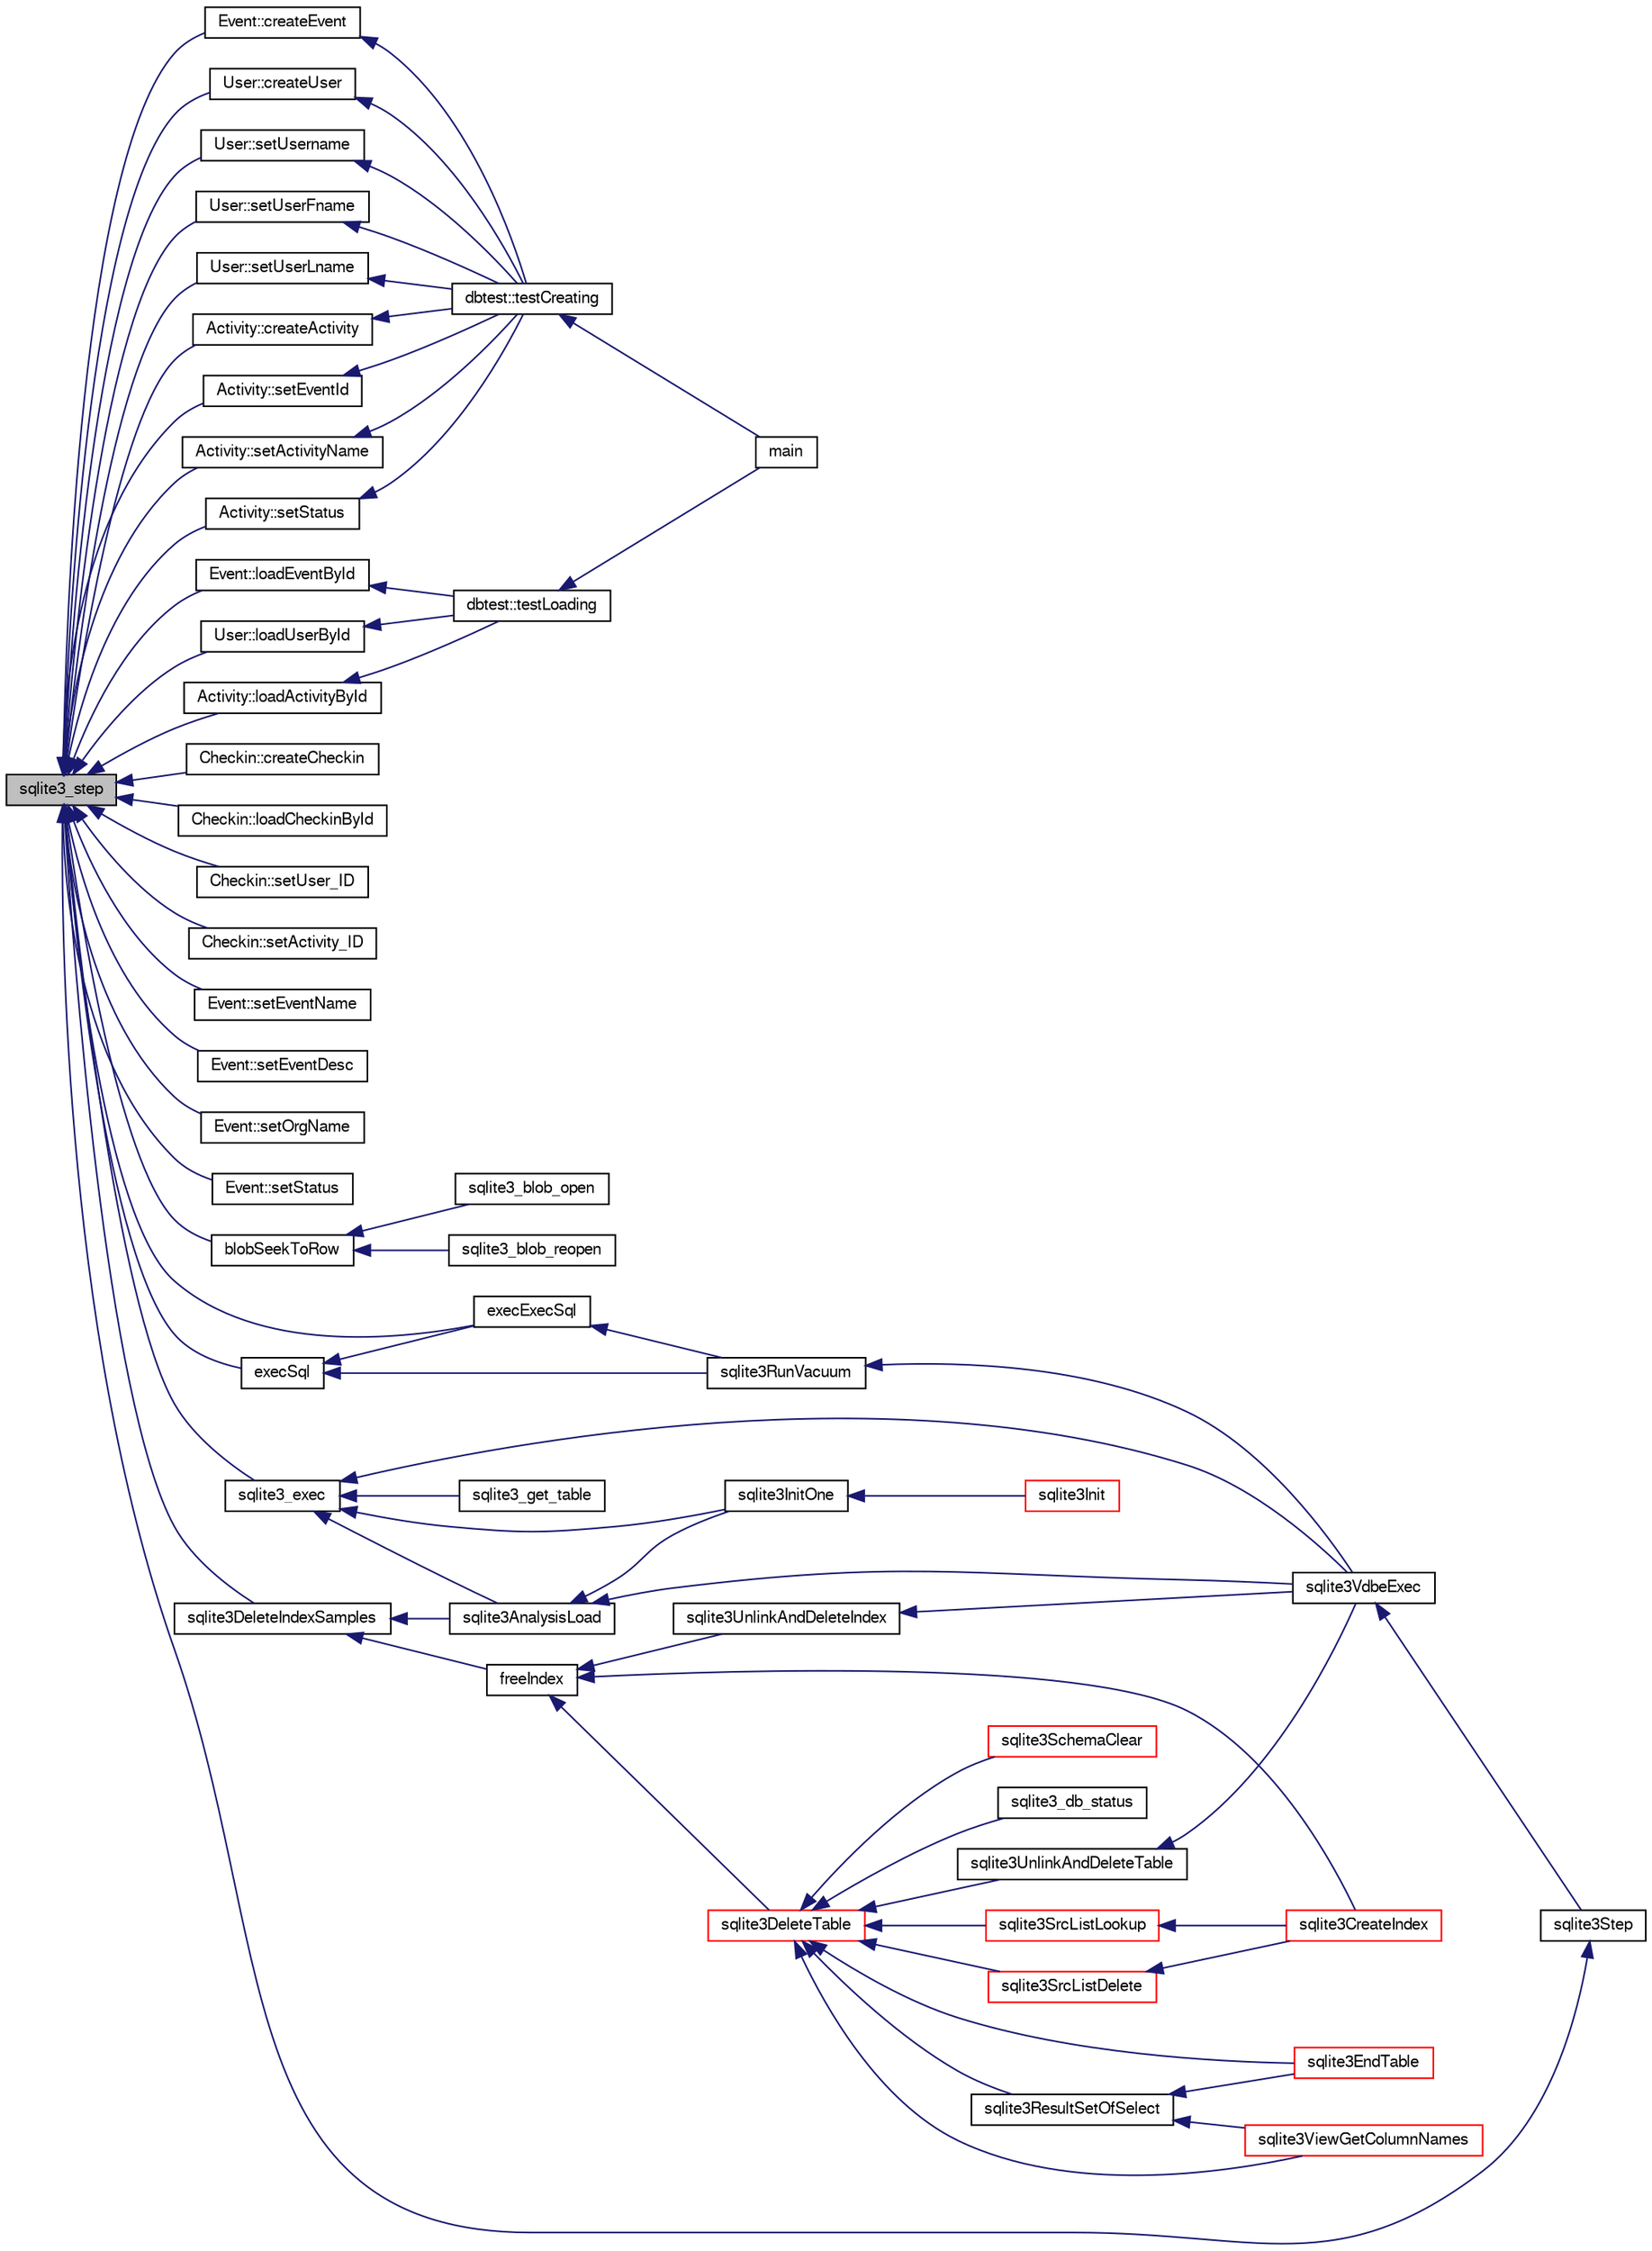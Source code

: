 digraph "sqlite3_step"
{
  edge [fontname="FreeSans",fontsize="10",labelfontname="FreeSans",labelfontsize="10"];
  node [fontname="FreeSans",fontsize="10",shape=record];
  rankdir="LR";
  Node83822 [label="sqlite3_step",height=0.2,width=0.4,color="black", fillcolor="grey75", style="filled", fontcolor="black"];
  Node83822 -> Node83823 [dir="back",color="midnightblue",fontsize="10",style="solid",fontname="FreeSans"];
  Node83823 [label="Activity::createActivity",height=0.2,width=0.4,color="black", fillcolor="white", style="filled",URL="$classActivity.html#a813cc5e52c14ab49b39014c134e3425b"];
  Node83823 -> Node83824 [dir="back",color="midnightblue",fontsize="10",style="solid",fontname="FreeSans"];
  Node83824 [label="dbtest::testCreating",height=0.2,width=0.4,color="black", fillcolor="white", style="filled",URL="$classdbtest.html#a8193e88a7df657069c8a6bd09c8243b7"];
  Node83824 -> Node83825 [dir="back",color="midnightblue",fontsize="10",style="solid",fontname="FreeSans"];
  Node83825 [label="main",height=0.2,width=0.4,color="black", fillcolor="white", style="filled",URL="$test_8cpp.html#ae66f6b31b5ad750f1fe042a706a4e3d4"];
  Node83822 -> Node83826 [dir="back",color="midnightblue",fontsize="10",style="solid",fontname="FreeSans"];
  Node83826 [label="Activity::loadActivityById",height=0.2,width=0.4,color="black", fillcolor="white", style="filled",URL="$classActivity.html#abe4ffb4f08a47212ebf9013259d9e7fd"];
  Node83826 -> Node83827 [dir="back",color="midnightblue",fontsize="10",style="solid",fontname="FreeSans"];
  Node83827 [label="dbtest::testLoading",height=0.2,width=0.4,color="black", fillcolor="white", style="filled",URL="$classdbtest.html#a6f98d82a2c8e2b9040848763504ddae1"];
  Node83827 -> Node83825 [dir="back",color="midnightblue",fontsize="10",style="solid",fontname="FreeSans"];
  Node83822 -> Node83828 [dir="back",color="midnightblue",fontsize="10",style="solid",fontname="FreeSans"];
  Node83828 [label="Activity::setEventId",height=0.2,width=0.4,color="black", fillcolor="white", style="filled",URL="$classActivity.html#adb1d0fd0d08f473e068f0a4086bfa9ca"];
  Node83828 -> Node83824 [dir="back",color="midnightblue",fontsize="10",style="solid",fontname="FreeSans"];
  Node83822 -> Node83829 [dir="back",color="midnightblue",fontsize="10",style="solid",fontname="FreeSans"];
  Node83829 [label="Activity::setActivityName",height=0.2,width=0.4,color="black", fillcolor="white", style="filled",URL="$classActivity.html#a62dc3737b33915a36086f9dd26d16a81"];
  Node83829 -> Node83824 [dir="back",color="midnightblue",fontsize="10",style="solid",fontname="FreeSans"];
  Node83822 -> Node83830 [dir="back",color="midnightblue",fontsize="10",style="solid",fontname="FreeSans"];
  Node83830 [label="Activity::setStatus",height=0.2,width=0.4,color="black", fillcolor="white", style="filled",URL="$classActivity.html#af618135a7738f4d2a7ee147a8ef912ea"];
  Node83830 -> Node83824 [dir="back",color="midnightblue",fontsize="10",style="solid",fontname="FreeSans"];
  Node83822 -> Node83831 [dir="back",color="midnightblue",fontsize="10",style="solid",fontname="FreeSans"];
  Node83831 [label="Checkin::createCheckin",height=0.2,width=0.4,color="black", fillcolor="white", style="filled",URL="$classCheckin.html#a4e40acdf7fff0e607f6de4f24f3a163c"];
  Node83822 -> Node83832 [dir="back",color="midnightblue",fontsize="10",style="solid",fontname="FreeSans"];
  Node83832 [label="Checkin::loadCheckinById",height=0.2,width=0.4,color="black", fillcolor="white", style="filled",URL="$classCheckin.html#a3461f70ea6c68475225f2a07f78a21e0"];
  Node83822 -> Node83833 [dir="back",color="midnightblue",fontsize="10",style="solid",fontname="FreeSans"];
  Node83833 [label="Checkin::setUser_ID",height=0.2,width=0.4,color="black", fillcolor="white", style="filled",URL="$classCheckin.html#a76ab640f4f912876dbebf183db5359c6"];
  Node83822 -> Node83834 [dir="back",color="midnightblue",fontsize="10",style="solid",fontname="FreeSans"];
  Node83834 [label="Checkin::setActivity_ID",height=0.2,width=0.4,color="black", fillcolor="white", style="filled",URL="$classCheckin.html#ab2ff3ec2604ec73a42af25874a00b232"];
  Node83822 -> Node83835 [dir="back",color="midnightblue",fontsize="10",style="solid",fontname="FreeSans"];
  Node83835 [label="Event::createEvent",height=0.2,width=0.4,color="black", fillcolor="white", style="filled",URL="$classEvent.html#a77adb9f4a46ffb32c2d931f0691f5903"];
  Node83835 -> Node83824 [dir="back",color="midnightblue",fontsize="10",style="solid",fontname="FreeSans"];
  Node83822 -> Node83836 [dir="back",color="midnightblue",fontsize="10",style="solid",fontname="FreeSans"];
  Node83836 [label="Event::loadEventById",height=0.2,width=0.4,color="black", fillcolor="white", style="filled",URL="$classEvent.html#afa66cea33f722dbeecb69cc98fdea055"];
  Node83836 -> Node83827 [dir="back",color="midnightblue",fontsize="10",style="solid",fontname="FreeSans"];
  Node83822 -> Node83837 [dir="back",color="midnightblue",fontsize="10",style="solid",fontname="FreeSans"];
  Node83837 [label="Event::setEventName",height=0.2,width=0.4,color="black", fillcolor="white", style="filled",URL="$classEvent.html#a10596b6ca077df05184e30d62b08729d"];
  Node83822 -> Node83838 [dir="back",color="midnightblue",fontsize="10",style="solid",fontname="FreeSans"];
  Node83838 [label="Event::setEventDesc",height=0.2,width=0.4,color="black", fillcolor="white", style="filled",URL="$classEvent.html#ae36b8377dcae792f1c5c4726024c981b"];
  Node83822 -> Node83839 [dir="back",color="midnightblue",fontsize="10",style="solid",fontname="FreeSans"];
  Node83839 [label="Event::setOrgName",height=0.2,width=0.4,color="black", fillcolor="white", style="filled",URL="$classEvent.html#a19aac0f776bd764563a54977656cf680"];
  Node83822 -> Node83840 [dir="back",color="midnightblue",fontsize="10",style="solid",fontname="FreeSans"];
  Node83840 [label="Event::setStatus",height=0.2,width=0.4,color="black", fillcolor="white", style="filled",URL="$classEvent.html#ab0a6b9285af0f4172eb841e2b80f8972"];
  Node83822 -> Node83841 [dir="back",color="midnightblue",fontsize="10",style="solid",fontname="FreeSans"];
  Node83841 [label="blobSeekToRow",height=0.2,width=0.4,color="black", fillcolor="white", style="filled",URL="$sqlite3_8c.html#afff57e13332b98c8a44a7cebe38962ab"];
  Node83841 -> Node83842 [dir="back",color="midnightblue",fontsize="10",style="solid",fontname="FreeSans"];
  Node83842 [label="sqlite3_blob_open",height=0.2,width=0.4,color="black", fillcolor="white", style="filled",URL="$sqlite3_8h.html#adb8ad839a5bdd62a43785132bc7dd518"];
  Node83841 -> Node83843 [dir="back",color="midnightblue",fontsize="10",style="solid",fontname="FreeSans"];
  Node83843 [label="sqlite3_blob_reopen",height=0.2,width=0.4,color="black", fillcolor="white", style="filled",URL="$sqlite3_8h.html#abc77c24fdc0150138490359a94360f7e"];
  Node83822 -> Node83844 [dir="back",color="midnightblue",fontsize="10",style="solid",fontname="FreeSans"];
  Node83844 [label="sqlite3DeleteIndexSamples",height=0.2,width=0.4,color="black", fillcolor="white", style="filled",URL="$sqlite3_8c.html#aaeda0302fbf61397ec009f65bed047ef"];
  Node83844 -> Node83845 [dir="back",color="midnightblue",fontsize="10",style="solid",fontname="FreeSans"];
  Node83845 [label="sqlite3AnalysisLoad",height=0.2,width=0.4,color="black", fillcolor="white", style="filled",URL="$sqlite3_8c.html#a48a2301c27e1d3d68708b9b8761b5a01"];
  Node83845 -> Node83846 [dir="back",color="midnightblue",fontsize="10",style="solid",fontname="FreeSans"];
  Node83846 [label="sqlite3VdbeExec",height=0.2,width=0.4,color="black", fillcolor="white", style="filled",URL="$sqlite3_8c.html#a8ce40a614bdc56719c4d642b1e4dfb21"];
  Node83846 -> Node83847 [dir="back",color="midnightblue",fontsize="10",style="solid",fontname="FreeSans"];
  Node83847 [label="sqlite3Step",height=0.2,width=0.4,color="black", fillcolor="white", style="filled",URL="$sqlite3_8c.html#a3f2872e873e2758a4beedad1d5113554"];
  Node83847 -> Node83822 [dir="back",color="midnightblue",fontsize="10",style="solid",fontname="FreeSans"];
  Node83845 -> Node83848 [dir="back",color="midnightblue",fontsize="10",style="solid",fontname="FreeSans"];
  Node83848 [label="sqlite3InitOne",height=0.2,width=0.4,color="black", fillcolor="white", style="filled",URL="$sqlite3_8c.html#ac4318b25df65269906b0379251fe9b85"];
  Node83848 -> Node83849 [dir="back",color="midnightblue",fontsize="10",style="solid",fontname="FreeSans"];
  Node83849 [label="sqlite3Init",height=0.2,width=0.4,color="red", fillcolor="white", style="filled",URL="$sqlite3_8c.html#aed74e3dc765631a833f522f425ff5a48"];
  Node83844 -> Node83949 [dir="back",color="midnightblue",fontsize="10",style="solid",fontname="FreeSans"];
  Node83949 [label="freeIndex",height=0.2,width=0.4,color="black", fillcolor="white", style="filled",URL="$sqlite3_8c.html#a00907c99c18d5bcb9d0b38c077146c31"];
  Node83949 -> Node83950 [dir="back",color="midnightblue",fontsize="10",style="solid",fontname="FreeSans"];
  Node83950 [label="sqlite3UnlinkAndDeleteIndex",height=0.2,width=0.4,color="black", fillcolor="white", style="filled",URL="$sqlite3_8c.html#a889f2dcb438c56db37a6d61e9f25e244"];
  Node83950 -> Node83846 [dir="back",color="midnightblue",fontsize="10",style="solid",fontname="FreeSans"];
  Node83949 -> Node83951 [dir="back",color="midnightblue",fontsize="10",style="solid",fontname="FreeSans"];
  Node83951 [label="sqlite3DeleteTable",height=0.2,width=0.4,color="red", fillcolor="white", style="filled",URL="$sqlite3_8c.html#a7fd3d507375a381a3807f92735318973"];
  Node83951 -> Node83952 [dir="back",color="midnightblue",fontsize="10",style="solid",fontname="FreeSans"];
  Node83952 [label="sqlite3_db_status",height=0.2,width=0.4,color="black", fillcolor="white", style="filled",URL="$sqlite3_8h.html#ab64e8333313ee2e44116842711818940"];
  Node83951 -> Node83953 [dir="back",color="midnightblue",fontsize="10",style="solid",fontname="FreeSans"];
  Node83953 [label="sqlite3UnlinkAndDeleteTable",height=0.2,width=0.4,color="black", fillcolor="white", style="filled",URL="$sqlite3_8c.html#a9733677716a49de464f86fff164e9a1b"];
  Node83953 -> Node83846 [dir="back",color="midnightblue",fontsize="10",style="solid",fontname="FreeSans"];
  Node83951 -> Node83864 [dir="back",color="midnightblue",fontsize="10",style="solid",fontname="FreeSans"];
  Node83864 [label="sqlite3EndTable",height=0.2,width=0.4,color="red", fillcolor="white", style="filled",URL="$sqlite3_8c.html#a7b5f2c66c0f0b6f819d970ca389768b0"];
  Node83951 -> Node83899 [dir="back",color="midnightblue",fontsize="10",style="solid",fontname="FreeSans"];
  Node83899 [label="sqlite3ViewGetColumnNames",height=0.2,width=0.4,color="red", fillcolor="white", style="filled",URL="$sqlite3_8c.html#aebc7cd8d9e2bd174ae0a60363d3f6ce8"];
  Node83951 -> Node83954 [dir="back",color="midnightblue",fontsize="10",style="solid",fontname="FreeSans"];
  Node83954 [label="sqlite3SrcListDelete",height=0.2,width=0.4,color="red", fillcolor="white", style="filled",URL="$sqlite3_8c.html#acc250a3e5e7fd8889a16a9f28e3e7312"];
  Node83954 -> Node83861 [dir="back",color="midnightblue",fontsize="10",style="solid",fontname="FreeSans"];
  Node83861 [label="sqlite3CreateIndex",height=0.2,width=0.4,color="red", fillcolor="white", style="filled",URL="$sqlite3_8c.html#a8dbe5e590ab6c58a8c45f34f7c81e825"];
  Node83951 -> Node84031 [dir="back",color="midnightblue",fontsize="10",style="solid",fontname="FreeSans"];
  Node84031 [label="sqlite3SchemaClear",height=0.2,width=0.4,color="red", fillcolor="white", style="filled",URL="$sqlite3_8c.html#a927c603430267e42c56ab38ca221322a"];
  Node83951 -> Node83866 [dir="back",color="midnightblue",fontsize="10",style="solid",fontname="FreeSans"];
  Node83866 [label="sqlite3SrcListLookup",height=0.2,width=0.4,color="red", fillcolor="white", style="filled",URL="$sqlite3_8c.html#a6354fab5d5d3aa8a721e43d480c16701"];
  Node83866 -> Node83861 [dir="back",color="midnightblue",fontsize="10",style="solid",fontname="FreeSans"];
  Node83951 -> Node83898 [dir="back",color="midnightblue",fontsize="10",style="solid",fontname="FreeSans"];
  Node83898 [label="sqlite3ResultSetOfSelect",height=0.2,width=0.4,color="black", fillcolor="white", style="filled",URL="$sqlite3_8c.html#ade35a86757654a36498d74152aa2fda8"];
  Node83898 -> Node83864 [dir="back",color="midnightblue",fontsize="10",style="solid",fontname="FreeSans"];
  Node83898 -> Node83899 [dir="back",color="midnightblue",fontsize="10",style="solid",fontname="FreeSans"];
  Node83949 -> Node83861 [dir="back",color="midnightblue",fontsize="10",style="solid",fontname="FreeSans"];
  Node83822 -> Node84015 [dir="back",color="midnightblue",fontsize="10",style="solid",fontname="FreeSans"];
  Node84015 [label="sqlite3_exec",height=0.2,width=0.4,color="black", fillcolor="white", style="filled",URL="$sqlite3_8h.html#a97487ec8150e0bcc8fa392ab8f0e24db"];
  Node84015 -> Node83846 [dir="back",color="midnightblue",fontsize="10",style="solid",fontname="FreeSans"];
  Node84015 -> Node83845 [dir="back",color="midnightblue",fontsize="10",style="solid",fontname="FreeSans"];
  Node84015 -> Node83848 [dir="back",color="midnightblue",fontsize="10",style="solid",fontname="FreeSans"];
  Node84015 -> Node84016 [dir="back",color="midnightblue",fontsize="10",style="solid",fontname="FreeSans"];
  Node84016 [label="sqlite3_get_table",height=0.2,width=0.4,color="black", fillcolor="white", style="filled",URL="$sqlite3_8h.html#a5effeac4e12df57beaa35c5be1f61579"];
  Node83822 -> Node84006 [dir="back",color="midnightblue",fontsize="10",style="solid",fontname="FreeSans"];
  Node84006 [label="execSql",height=0.2,width=0.4,color="black", fillcolor="white", style="filled",URL="$sqlite3_8c.html#a7d16651b98a110662f4c265eff0246cb"];
  Node84006 -> Node84007 [dir="back",color="midnightblue",fontsize="10",style="solid",fontname="FreeSans"];
  Node84007 [label="execExecSql",height=0.2,width=0.4,color="black", fillcolor="white", style="filled",URL="$sqlite3_8c.html#ac1be09a6c047f21133d16378d301e0d4"];
  Node84007 -> Node84008 [dir="back",color="midnightblue",fontsize="10",style="solid",fontname="FreeSans"];
  Node84008 [label="sqlite3RunVacuum",height=0.2,width=0.4,color="black", fillcolor="white", style="filled",URL="$sqlite3_8c.html#a5e83ddc7b3e7e8e79ad5d1fc92de1d2f"];
  Node84008 -> Node83846 [dir="back",color="midnightblue",fontsize="10",style="solid",fontname="FreeSans"];
  Node84006 -> Node84008 [dir="back",color="midnightblue",fontsize="10",style="solid",fontname="FreeSans"];
  Node83822 -> Node84007 [dir="back",color="midnightblue",fontsize="10",style="solid",fontname="FreeSans"];
  Node83822 -> Node84009 [dir="back",color="midnightblue",fontsize="10",style="solid",fontname="FreeSans"];
  Node84009 [label="User::createUser",height=0.2,width=0.4,color="black", fillcolor="white", style="filled",URL="$classUser.html#a22ed673939e8cc0a136130b809bba513"];
  Node84009 -> Node83824 [dir="back",color="midnightblue",fontsize="10",style="solid",fontname="FreeSans"];
  Node83822 -> Node84010 [dir="back",color="midnightblue",fontsize="10",style="solid",fontname="FreeSans"];
  Node84010 [label="User::loadUserById",height=0.2,width=0.4,color="black", fillcolor="white", style="filled",URL="$classUser.html#a863377665b7fb83c5547dcf9727f5092"];
  Node84010 -> Node83827 [dir="back",color="midnightblue",fontsize="10",style="solid",fontname="FreeSans"];
  Node83822 -> Node84011 [dir="back",color="midnightblue",fontsize="10",style="solid",fontname="FreeSans"];
  Node84011 [label="User::setUsername",height=0.2,width=0.4,color="black", fillcolor="white", style="filled",URL="$classUser.html#aa0497022a136cb78de785b0a39ae60b1"];
  Node84011 -> Node83824 [dir="back",color="midnightblue",fontsize="10",style="solid",fontname="FreeSans"];
  Node83822 -> Node84012 [dir="back",color="midnightblue",fontsize="10",style="solid",fontname="FreeSans"];
  Node84012 [label="User::setUserFname",height=0.2,width=0.4,color="black", fillcolor="white", style="filled",URL="$classUser.html#a72657eb55cd0ca437b4841a43f19912f"];
  Node84012 -> Node83824 [dir="back",color="midnightblue",fontsize="10",style="solid",fontname="FreeSans"];
  Node83822 -> Node84013 [dir="back",color="midnightblue",fontsize="10",style="solid",fontname="FreeSans"];
  Node84013 [label="User::setUserLname",height=0.2,width=0.4,color="black", fillcolor="white", style="filled",URL="$classUser.html#aa25973387e5afe1aa6f60dd6545e33b5"];
  Node84013 -> Node83824 [dir="back",color="midnightblue",fontsize="10",style="solid",fontname="FreeSans"];
}
